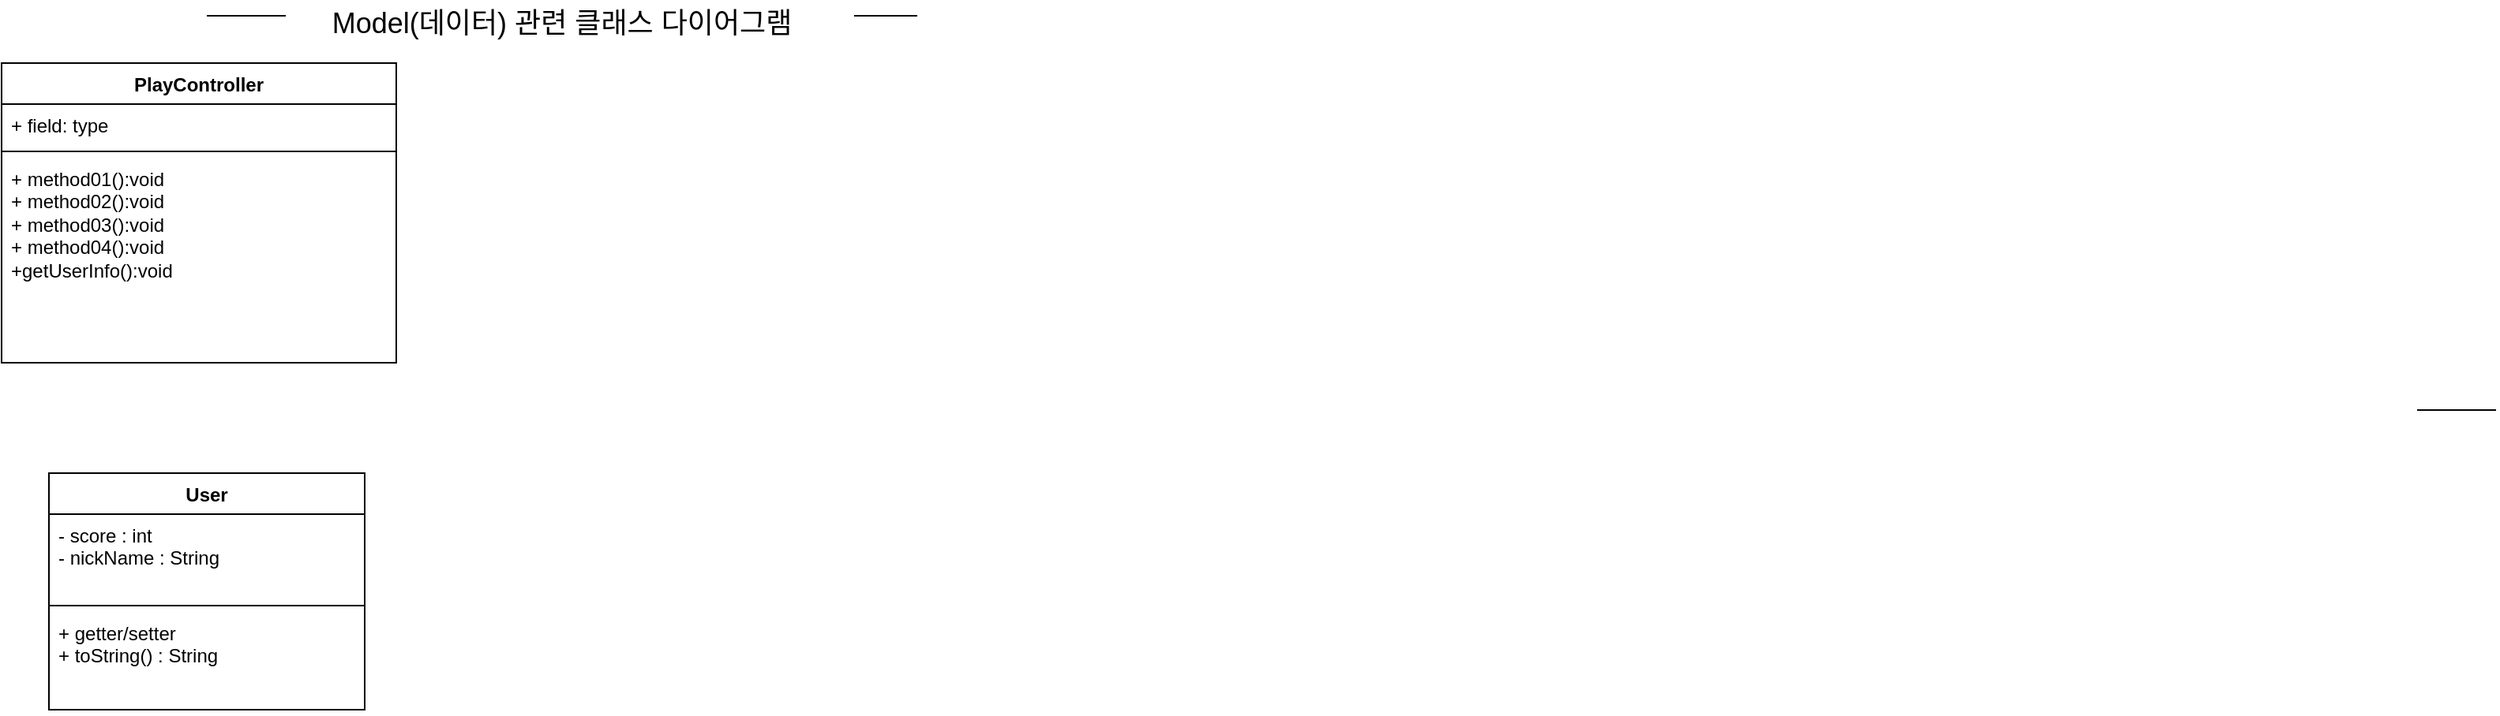 <mxfile version="23.0.2" type="github">
  <diagram id="C5RBs43oDa-KdzZeNtuy" name="Page-1">
    <mxGraphModel dx="1434" dy="780" grid="1" gridSize="10" guides="1" tooltips="1" connect="1" arrows="1" fold="1" page="1" pageScale="1" pageWidth="827" pageHeight="1169" math="0" shadow="0">
      <root>
        <mxCell id="WIyWlLk6GJQsqaUBKTNV-0" />
        <mxCell id="WIyWlLk6GJQsqaUBKTNV-1" parent="WIyWlLk6GJQsqaUBKTNV-0" />
        <mxCell id="mYzIX-gx97QSi5rdF0W--0" value="" style="endArrow=none;html=1;rounded=0;" edge="1" parent="WIyWlLk6GJQsqaUBKTNV-1">
          <mxGeometry width="50" height="50" relative="1" as="geometry">
            <mxPoint x="220" y="60" as="sourcePoint" />
            <mxPoint x="250" y="60" as="targetPoint" />
            <Array as="points">
              <mxPoint x="200" y="60" />
              <mxPoint x="210" y="60" />
            </Array>
          </mxGeometry>
        </mxCell>
        <mxCell id="mYzIX-gx97QSi5rdF0W--1" value="" style="endArrow=none;html=1;rounded=0;" edge="1" parent="WIyWlLk6GJQsqaUBKTNV-1">
          <mxGeometry width="50" height="50" relative="1" as="geometry">
            <mxPoint x="1600" y="310" as="sourcePoint" />
            <mxPoint x="1650" y="310" as="targetPoint" />
          </mxGeometry>
        </mxCell>
        <mxCell id="mYzIX-gx97QSi5rdF0W--2" value="" style="endArrow=none;html=1;rounded=0;" edge="1" parent="WIyWlLk6GJQsqaUBKTNV-1">
          <mxGeometry width="50" height="50" relative="1" as="geometry">
            <mxPoint x="610" y="60" as="sourcePoint" />
            <mxPoint x="650" y="60" as="targetPoint" />
          </mxGeometry>
        </mxCell>
        <mxCell id="mYzIX-gx97QSi5rdF0W--4" style="edgeStyle=orthogonalEdgeStyle;rounded=0;orthogonalLoop=1;jettySize=auto;html=1;exitX=0;exitY=0.25;exitDx=0;exitDy=0;" edge="1" parent="WIyWlLk6GJQsqaUBKTNV-1" source="mYzIX-gx97QSi5rdF0W--3">
          <mxGeometry relative="1" as="geometry">
            <mxPoint x="250" y="58" as="targetPoint" />
          </mxGeometry>
        </mxCell>
        <mxCell id="mYzIX-gx97QSi5rdF0W--3" value="&lt;font style=&quot;font-size: 18px;&quot;&gt;Model(데이터) 관련 클래스 다이어그램&lt;/font&gt;" style="text;html=1;strokeColor=none;fillColor=none;align=center;verticalAlign=middle;whiteSpace=wrap;rounded=0;" vertex="1" parent="WIyWlLk6GJQsqaUBKTNV-1">
          <mxGeometry x="250" y="50" width="350" height="30" as="geometry" />
        </mxCell>
        <mxCell id="mYzIX-gx97QSi5rdF0W--8" value="PlayController" style="swimlane;fontStyle=1;align=center;verticalAlign=top;childLayout=stackLayout;horizontal=1;startSize=26;horizontalStack=0;resizeParent=1;resizeParentMax=0;resizeLast=0;collapsible=1;marginBottom=0;whiteSpace=wrap;html=1;" vertex="1" parent="WIyWlLk6GJQsqaUBKTNV-1">
          <mxGeometry x="70" y="90" width="250" height="190" as="geometry" />
        </mxCell>
        <mxCell id="mYzIX-gx97QSi5rdF0W--9" value="+ field: type" style="text;strokeColor=none;fillColor=none;align=left;verticalAlign=top;spacingLeft=4;spacingRight=4;overflow=hidden;rotatable=0;points=[[0,0.5],[1,0.5]];portConstraint=eastwest;whiteSpace=wrap;html=1;" vertex="1" parent="mYzIX-gx97QSi5rdF0W--8">
          <mxGeometry y="26" width="250" height="26" as="geometry" />
        </mxCell>
        <mxCell id="mYzIX-gx97QSi5rdF0W--10" value="" style="line;strokeWidth=1;fillColor=none;align=left;verticalAlign=middle;spacingTop=-1;spacingLeft=3;spacingRight=3;rotatable=0;labelPosition=right;points=[];portConstraint=eastwest;strokeColor=inherit;" vertex="1" parent="mYzIX-gx97QSi5rdF0W--8">
          <mxGeometry y="52" width="250" height="8" as="geometry" />
        </mxCell>
        <mxCell id="mYzIX-gx97QSi5rdF0W--11" value="&lt;div&gt;&lt;span style=&quot;&quot;&gt;+ method01():void&lt;/span&gt;&lt;/div&gt;&lt;div&gt;&lt;span style=&quot;&quot;&gt;+ method02():void&amp;nbsp;&lt;/span&gt;&lt;/div&gt;&lt;div&gt;&lt;span style=&quot;&quot;&gt;+ method03():void&amp;nbsp;&lt;/span&gt;&lt;/div&gt;&lt;div&gt;&lt;span style=&quot;&quot;&gt;+ method04():void&lt;/span&gt;&lt;/div&gt;+getUserInfo():void" style="text;strokeColor=none;fillColor=none;align=left;verticalAlign=top;spacingLeft=4;spacingRight=4;overflow=hidden;rotatable=0;points=[[0,0.5],[1,0.5]];portConstraint=eastwest;whiteSpace=wrap;html=1;" vertex="1" parent="mYzIX-gx97QSi5rdF0W--8">
          <mxGeometry y="60" width="250" height="130" as="geometry" />
        </mxCell>
        <mxCell id="mYzIX-gx97QSi5rdF0W--12" value="User" style="swimlane;fontStyle=1;align=center;verticalAlign=top;childLayout=stackLayout;horizontal=1;startSize=26;horizontalStack=0;resizeParent=1;resizeParentMax=0;resizeLast=0;collapsible=1;marginBottom=0;whiteSpace=wrap;html=1;" vertex="1" parent="WIyWlLk6GJQsqaUBKTNV-1">
          <mxGeometry x="100" y="350" width="200" height="150" as="geometry" />
        </mxCell>
        <mxCell id="mYzIX-gx97QSi5rdF0W--13" value="- score : int&lt;br&gt;- nickName : String" style="text;strokeColor=none;fillColor=none;align=left;verticalAlign=top;spacingLeft=4;spacingRight=4;overflow=hidden;rotatable=0;points=[[0,0.5],[1,0.5]];portConstraint=eastwest;whiteSpace=wrap;html=1;" vertex="1" parent="mYzIX-gx97QSi5rdF0W--12">
          <mxGeometry y="26" width="200" height="54" as="geometry" />
        </mxCell>
        <mxCell id="mYzIX-gx97QSi5rdF0W--14" value="" style="line;strokeWidth=1;fillColor=none;align=left;verticalAlign=middle;spacingTop=-1;spacingLeft=3;spacingRight=3;rotatable=0;labelPosition=right;points=[];portConstraint=eastwest;strokeColor=inherit;" vertex="1" parent="mYzIX-gx97QSi5rdF0W--12">
          <mxGeometry y="80" width="200" height="8" as="geometry" />
        </mxCell>
        <mxCell id="mYzIX-gx97QSi5rdF0W--15" value="+ getter/setter&lt;br&gt;+ toString() : String" style="text;strokeColor=none;fillColor=none;align=left;verticalAlign=top;spacingLeft=4;spacingRight=4;overflow=hidden;rotatable=0;points=[[0,0.5],[1,0.5]];portConstraint=eastwest;whiteSpace=wrap;html=1;" vertex="1" parent="mYzIX-gx97QSi5rdF0W--12">
          <mxGeometry y="88" width="200" height="62" as="geometry" />
        </mxCell>
      </root>
    </mxGraphModel>
  </diagram>
</mxfile>
